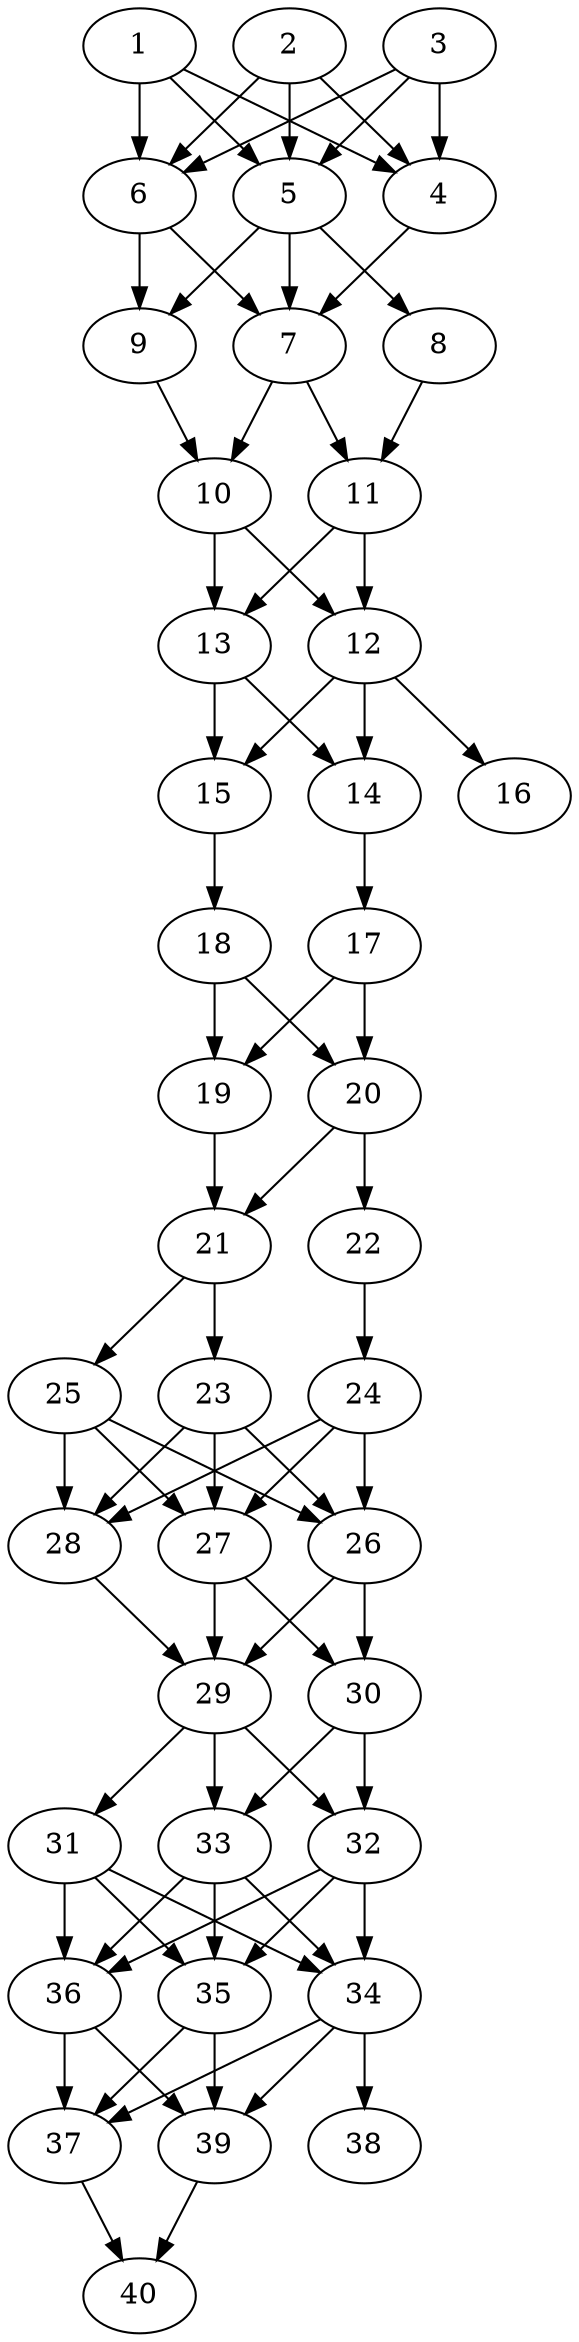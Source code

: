 // DAG automatically generated by daggen at Thu Oct  3 14:06:48 2019
// ./daggen --dot -n 40 --ccr 0.4 --fat 0.3 --regular 0.9 --density 0.9 --mindata 5242880 --maxdata 52428800 
digraph G {
  1 [size="70174720", alpha="0.12", expect_size="28069888"] 
  1 -> 4 [size ="28069888"]
  1 -> 5 [size ="28069888"]
  1 -> 6 [size ="28069888"]
  2 [size="128701440", alpha="0.01", expect_size="51480576"] 
  2 -> 4 [size ="51480576"]
  2 -> 5 [size ="51480576"]
  2 -> 6 [size ="51480576"]
  3 [size="47119360", alpha="0.12", expect_size="18847744"] 
  3 -> 4 [size ="18847744"]
  3 -> 5 [size ="18847744"]
  3 -> 6 [size ="18847744"]
  4 [size="89674240", alpha="0.04", expect_size="35869696"] 
  4 -> 7 [size ="35869696"]
  5 [size="59328000", alpha="0.05", expect_size="23731200"] 
  5 -> 7 [size ="23731200"]
  5 -> 8 [size ="23731200"]
  5 -> 9 [size ="23731200"]
  6 [size="45898240", alpha="0.03", expect_size="18359296"] 
  6 -> 7 [size ="18359296"]
  6 -> 9 [size ="18359296"]
  7 [size="83000320", alpha="0.18", expect_size="33200128"] 
  7 -> 10 [size ="33200128"]
  7 -> 11 [size ="33200128"]
  8 [size="106531840", alpha="0.07", expect_size="42612736"] 
  8 -> 11 [size ="42612736"]
  9 [size="81395200", alpha="0.16", expect_size="32558080"] 
  9 -> 10 [size ="32558080"]
  10 [size="25528320", alpha="0.13", expect_size="10211328"] 
  10 -> 12 [size ="10211328"]
  10 -> 13 [size ="10211328"]
  11 [size="28385280", alpha="0.07", expect_size="11354112"] 
  11 -> 12 [size ="11354112"]
  11 -> 13 [size ="11354112"]
  12 [size="96629760", alpha="0.14", expect_size="38651904"] 
  12 -> 14 [size ="38651904"]
  12 -> 15 [size ="38651904"]
  12 -> 16 [size ="38651904"]
  13 [size="104540160", alpha="0.07", expect_size="41816064"] 
  13 -> 14 [size ="41816064"]
  13 -> 15 [size ="41816064"]
  14 [size="57367040", alpha="0.20", expect_size="22946816"] 
  14 -> 17 [size ="22946816"]
  15 [size="78935040", alpha="0.02", expect_size="31574016"] 
  15 -> 18 [size ="31574016"]
  16 [size="106480640", alpha="0.18", expect_size="42592256"] 
  17 [size="126064640", alpha="0.16", expect_size="50425856"] 
  17 -> 19 [size ="50425856"]
  17 -> 20 [size ="50425856"]
  18 [size="112207360", alpha="0.00", expect_size="44882944"] 
  18 -> 19 [size ="44882944"]
  18 -> 20 [size ="44882944"]
  19 [size="34122240", alpha="0.17", expect_size="13648896"] 
  19 -> 21 [size ="13648896"]
  20 [size="126497280", alpha="0.04", expect_size="50598912"] 
  20 -> 21 [size ="50598912"]
  20 -> 22 [size ="50598912"]
  21 [size="83852800", alpha="0.02", expect_size="33541120"] 
  21 -> 23 [size ="33541120"]
  21 -> 25 [size ="33541120"]
  22 [size="125639680", alpha="0.18", expect_size="50255872"] 
  22 -> 24 [size ="50255872"]
  23 [size="91635200", alpha="0.01", expect_size="36654080"] 
  23 -> 26 [size ="36654080"]
  23 -> 27 [size ="36654080"]
  23 -> 28 [size ="36654080"]
  24 [size="130570240", alpha="0.16", expect_size="52228096"] 
  24 -> 26 [size ="52228096"]
  24 -> 27 [size ="52228096"]
  24 -> 28 [size ="52228096"]
  25 [size="128422400", alpha="0.20", expect_size="51368960"] 
  25 -> 26 [size ="51368960"]
  25 -> 27 [size ="51368960"]
  25 -> 28 [size ="51368960"]
  26 [size="24803840", alpha="0.09", expect_size="9921536"] 
  26 -> 29 [size ="9921536"]
  26 -> 30 [size ="9921536"]
  27 [size="130426880", alpha="0.09", expect_size="52170752"] 
  27 -> 29 [size ="52170752"]
  27 -> 30 [size ="52170752"]
  28 [size="105710080", alpha="0.06", expect_size="42284032"] 
  28 -> 29 [size ="42284032"]
  29 [size="106086400", alpha="0.14", expect_size="42434560"] 
  29 -> 31 [size ="42434560"]
  29 -> 32 [size ="42434560"]
  29 -> 33 [size ="42434560"]
  30 [size="87649280", alpha="0.04", expect_size="35059712"] 
  30 -> 32 [size ="35059712"]
  30 -> 33 [size ="35059712"]
  31 [size="113318400", alpha="0.17", expect_size="45327360"] 
  31 -> 34 [size ="45327360"]
  31 -> 35 [size ="45327360"]
  31 -> 36 [size ="45327360"]
  32 [size="122199040", alpha="0.04", expect_size="48879616"] 
  32 -> 34 [size ="48879616"]
  32 -> 35 [size ="48879616"]
  32 -> 36 [size ="48879616"]
  33 [size="111918080", alpha="0.07", expect_size="44767232"] 
  33 -> 34 [size ="44767232"]
  33 -> 35 [size ="44767232"]
  33 -> 36 [size ="44767232"]
  34 [size="116490240", alpha="0.17", expect_size="46596096"] 
  34 -> 37 [size ="46596096"]
  34 -> 38 [size ="46596096"]
  34 -> 39 [size ="46596096"]
  35 [size="94520320", alpha="0.18", expect_size="37808128"] 
  35 -> 37 [size ="37808128"]
  35 -> 39 [size ="37808128"]
  36 [size="92226560", alpha="0.15", expect_size="36890624"] 
  36 -> 37 [size ="36890624"]
  36 -> 39 [size ="36890624"]
  37 [size="24437760", alpha="0.11", expect_size="9775104"] 
  37 -> 40 [size ="9775104"]
  38 [size="79011840", alpha="0.04", expect_size="31604736"] 
  39 [size="113448960", alpha="0.01", expect_size="45379584"] 
  39 -> 40 [size ="45379584"]
  40 [size="78072320", alpha="0.16", expect_size="31228928"] 
}

